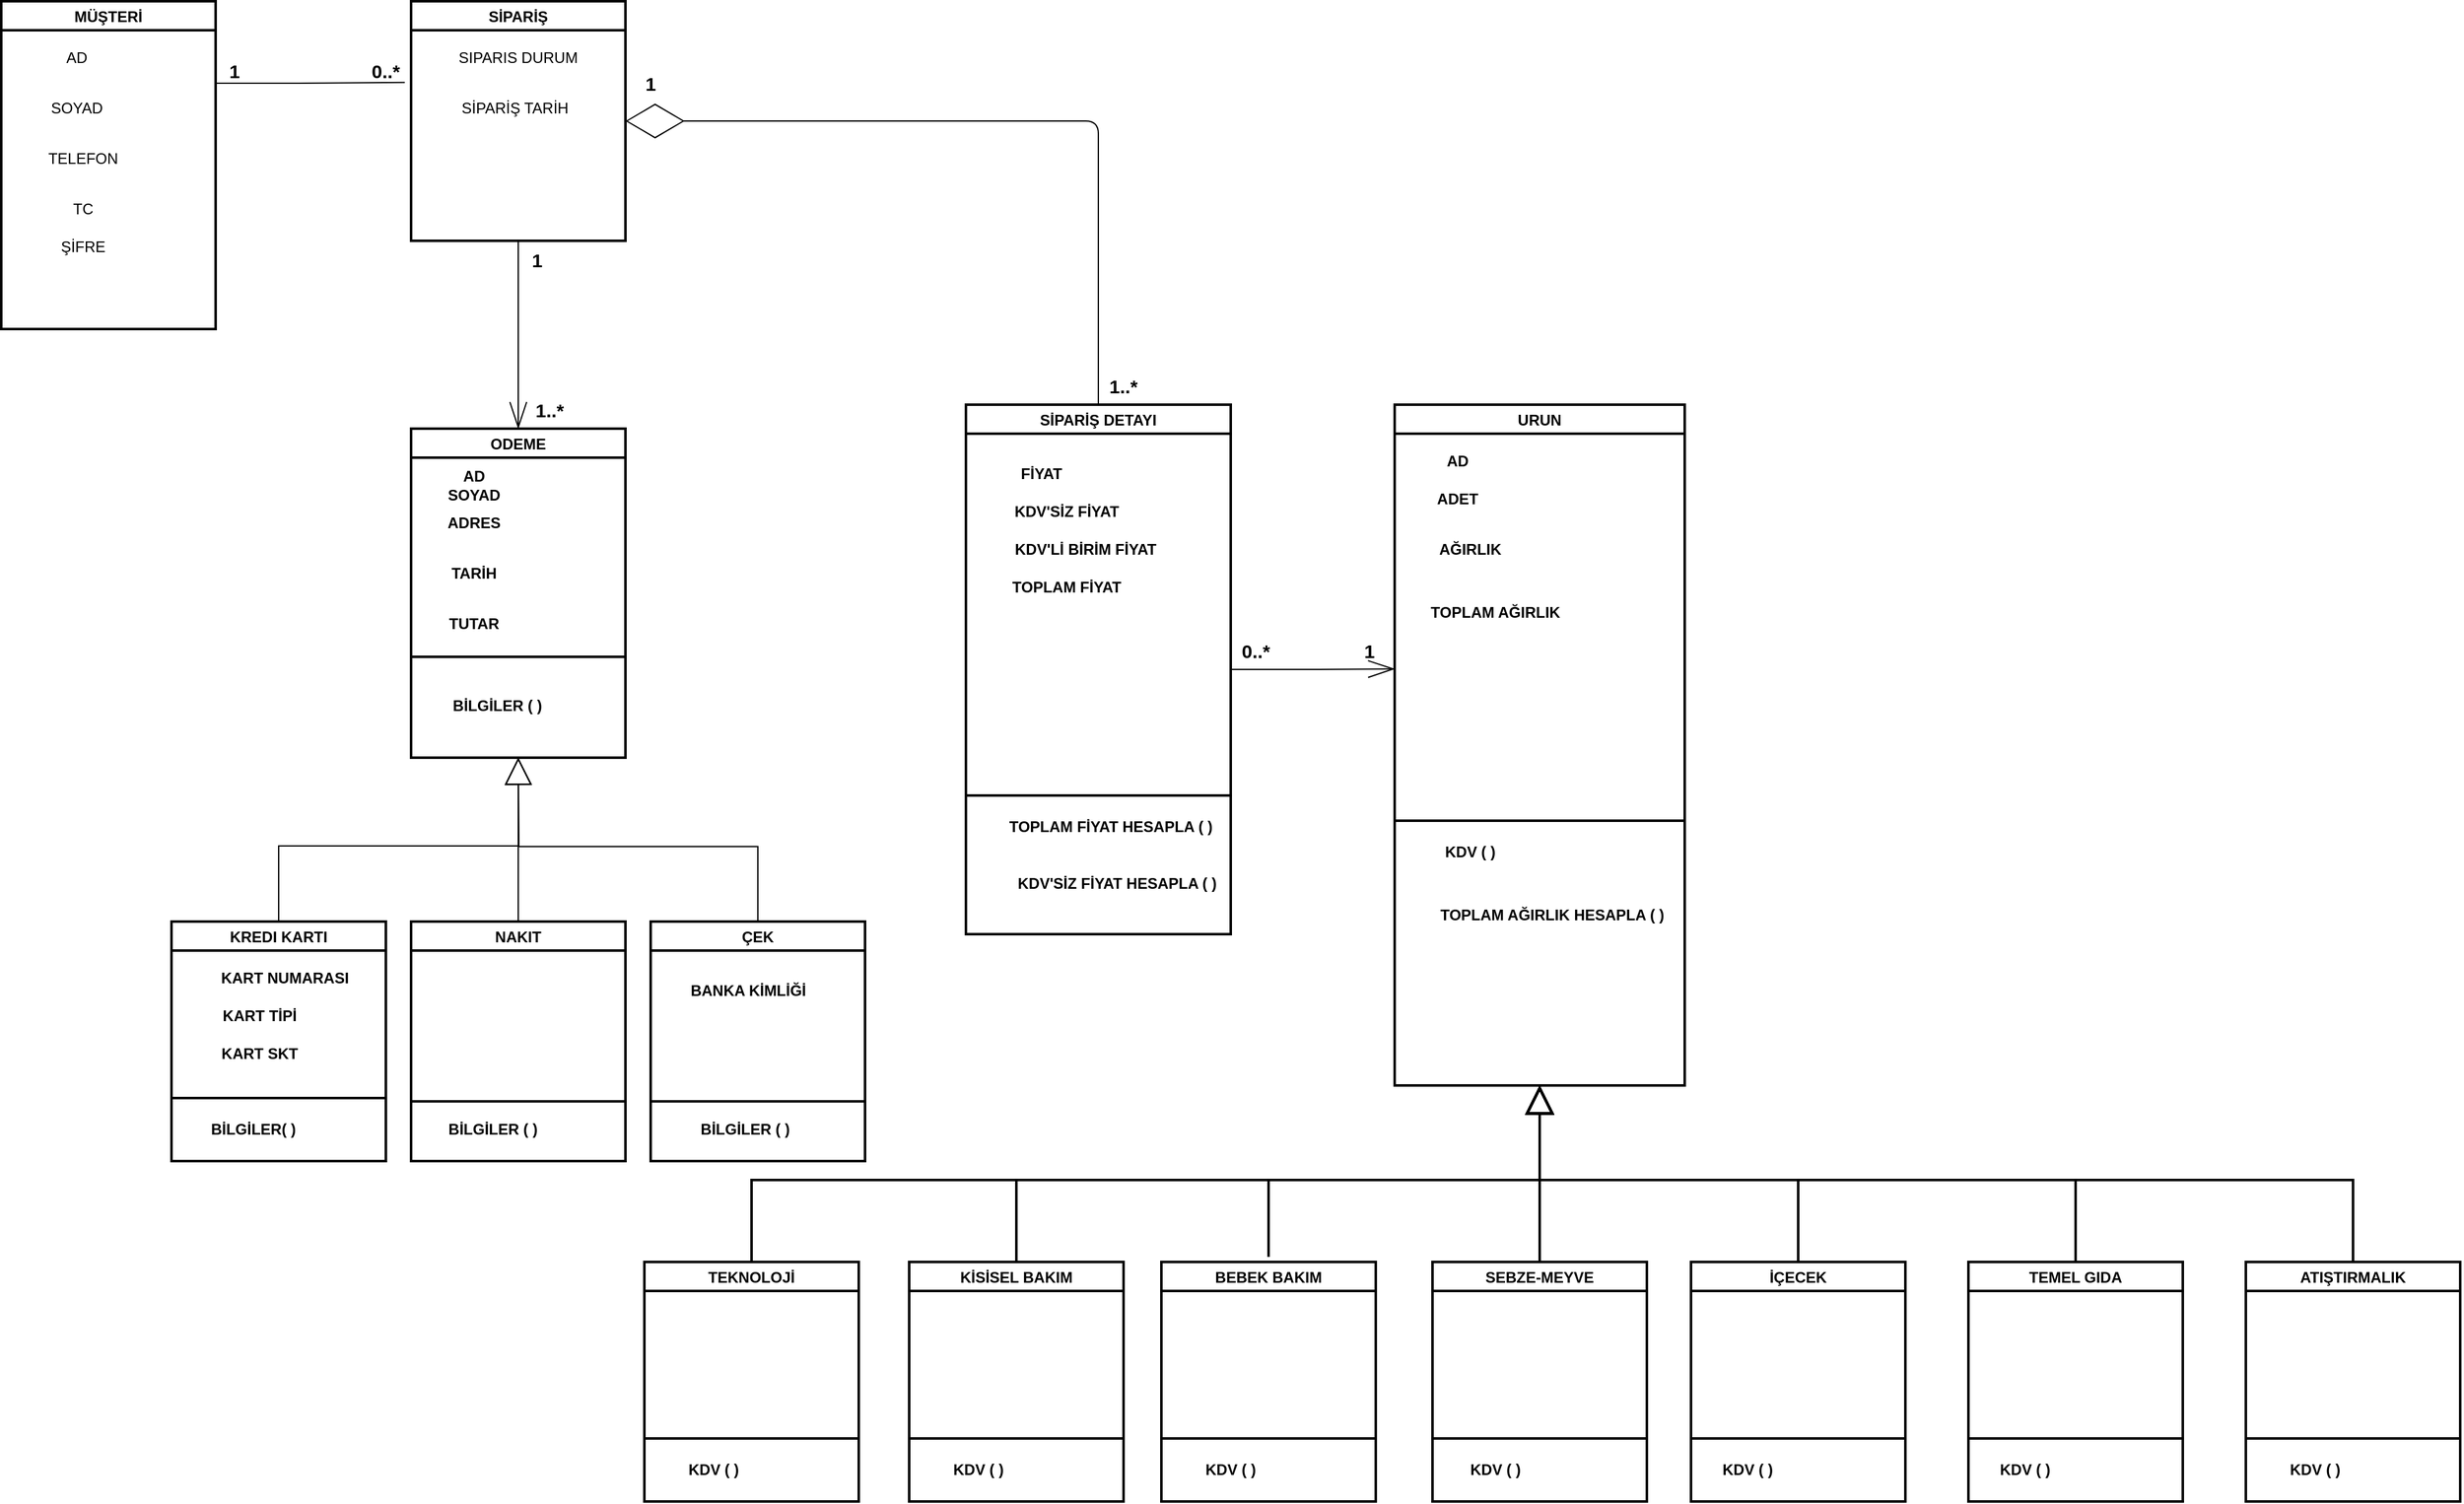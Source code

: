 <mxfile version="16.1.0" type="device"><diagram id="CciqXkoitcY3mtlKRLKT" name="Page-1"><mxGraphModel dx="1153" dy="643" grid="1" gridSize="10" guides="1" tooltips="1" connect="1" arrows="1" fold="1" page="1" pageScale="1" pageWidth="2339" pageHeight="3300" math="0" shadow="0"><root><mxCell id="0"/><mxCell id="1" parent="0"/><mxCell id="yJvQioiE9qDNsAisrlJ_-3" style="edgeStyle=orthogonalEdgeStyle;rounded=0;orthogonalLoop=1;jettySize=auto;html=1;exitX=0.5;exitY=0;exitDx=0;exitDy=0;entryX=0.5;entryY=1;entryDx=0;entryDy=0;endArrow=block;endFill=0;endSize=19;" edge="1" parent="1" source="YoqPIXZa9_YquD4HSQk9-12" target="YoqPIXZa9_YquD4HSQk9-46"><mxGeometry relative="1" as="geometry"/></mxCell><mxCell id="YoqPIXZa9_YquD4HSQk9-12" value="NAKIT" style="swimlane;strokeWidth=2;" parent="1" vertex="1"><mxGeometry x="360" y="790" width="170" height="190" as="geometry"/></mxCell><mxCell id="YoqPIXZa9_YquD4HSQk9-87" value="" style="endArrow=none;html=1;rounded=0;strokeWidth=2;fontStyle=1" parent="YoqPIXZa9_YquD4HSQk9-12" edge="1"><mxGeometry width="50" height="50" relative="1" as="geometry"><mxPoint y="142.62" as="sourcePoint"/><mxPoint x="170" y="142.62" as="targetPoint"/></mxGeometry></mxCell><mxCell id="YoqPIXZa9_YquD4HSQk9-88" value="BİLGİLER ( )" style="text;html=1;strokeColor=none;fillColor=none;align=center;verticalAlign=middle;whiteSpace=wrap;rounded=0;strokeWidth=2;fontStyle=1" parent="YoqPIXZa9_YquD4HSQk9-12" vertex="1"><mxGeometry x="25" y="150" width="80" height="30" as="geometry"/></mxCell><mxCell id="yJvQioiE9qDNsAisrlJ_-6" value="" style="shape=image;html=1;verticalAlign=top;verticalLabelPosition=bottom;labelBackgroundColor=#ffffff;imageAspect=0;aspect=fixed;image=https://cdn0.iconfinder.com/data/icons/font-awesome-solid-vol-2/512/hashtag-128.png;fontStyle=1" vertex="1" parent="YoqPIXZa9_YquD4HSQk9-12"><mxGeometry x="10.5" y="157.75" width="14.5" height="14.5" as="geometry"/></mxCell><mxCell id="YoqPIXZa9_YquD4HSQk9-216" style="edgeStyle=orthogonalEdgeStyle;rounded=0;jumpStyle=none;orthogonalLoop=1;jettySize=auto;html=1;exitX=0.5;exitY=1;exitDx=0;exitDy=0;entryX=0.5;entryY=0;entryDx=0;entryDy=0;labelBorderColor=default;fontSize=12;startArrow=block;startFill=0;endArrow=none;endFill=0;startSize=18;endSize=24;sourcePerimeterSpacing=2;targetPerimeterSpacing=4;strokeWidth=2;" parent="1" source="YoqPIXZa9_YquD4HSQk9-35" target="YoqPIXZa9_YquD4HSQk9-137" edge="1"><mxGeometry relative="1" as="geometry"/></mxCell><mxCell id="YoqPIXZa9_YquD4HSQk9-217" style="edgeStyle=orthogonalEdgeStyle;rounded=0;jumpStyle=none;orthogonalLoop=1;jettySize=auto;html=1;exitX=0.5;exitY=1;exitDx=0;exitDy=0;entryX=0.5;entryY=0;entryDx=0;entryDy=0;labelBorderColor=default;fontSize=12;startArrow=block;startFill=0;endArrow=none;endFill=0;startSize=18;endSize=24;sourcePerimeterSpacing=2;targetPerimeterSpacing=4;strokeWidth=2;" parent="1" source="YoqPIXZa9_YquD4HSQk9-35" target="YoqPIXZa9_YquD4HSQk9-127" edge="1"><mxGeometry relative="1" as="geometry"/></mxCell><mxCell id="YoqPIXZa9_YquD4HSQk9-218" style="edgeStyle=orthogonalEdgeStyle;rounded=0;jumpStyle=none;orthogonalLoop=1;jettySize=auto;html=1;exitX=0.5;exitY=1;exitDx=0;exitDy=0;labelBorderColor=default;fontSize=12;startArrow=block;startFill=0;endArrow=none;endFill=0;startSize=18;endSize=24;sourcePerimeterSpacing=2;targetPerimeterSpacing=4;strokeWidth=2;" parent="1" source="YoqPIXZa9_YquD4HSQk9-35" target="YoqPIXZa9_YquD4HSQk9-134" edge="1"><mxGeometry relative="1" as="geometry"/></mxCell><mxCell id="YoqPIXZa9_YquD4HSQk9-219" style="edgeStyle=orthogonalEdgeStyle;rounded=0;jumpStyle=none;orthogonalLoop=1;jettySize=auto;html=1;exitX=0.5;exitY=1;exitDx=0;exitDy=0;entryX=0.5;entryY=0;entryDx=0;entryDy=0;labelBorderColor=default;fontSize=12;startArrow=block;startFill=0;endArrow=none;endFill=0;startSize=18;endSize=24;sourcePerimeterSpacing=2;targetPerimeterSpacing=4;strokeWidth=2;" parent="1" source="YoqPIXZa9_YquD4HSQk9-35" target="YoqPIXZa9_YquD4HSQk9-143" edge="1"><mxGeometry relative="1" as="geometry"/></mxCell><mxCell id="YoqPIXZa9_YquD4HSQk9-220" style="edgeStyle=orthogonalEdgeStyle;rounded=0;jumpStyle=none;orthogonalLoop=1;jettySize=auto;html=1;exitX=0.5;exitY=1;exitDx=0;exitDy=0;entryX=0.5;entryY=0;entryDx=0;entryDy=0;labelBorderColor=default;fontSize=12;startArrow=block;startFill=0;endArrow=none;endFill=0;startSize=18;endSize=24;sourcePerimeterSpacing=2;targetPerimeterSpacing=4;strokeWidth=2;" parent="1" source="YoqPIXZa9_YquD4HSQk9-35" target="YoqPIXZa9_YquD4HSQk9-123" edge="1"><mxGeometry relative="1" as="geometry"/></mxCell><mxCell id="YoqPIXZa9_YquD4HSQk9-221" style="edgeStyle=orthogonalEdgeStyle;rounded=0;jumpStyle=none;orthogonalLoop=1;jettySize=auto;html=1;exitX=0.5;exitY=1;exitDx=0;exitDy=0;entryX=0.5;entryY=0;entryDx=0;entryDy=0;labelBorderColor=default;fontSize=12;startArrow=block;startFill=0;endArrow=none;endFill=0;startSize=18;endSize=24;sourcePerimeterSpacing=2;targetPerimeterSpacing=4;strokeWidth=2;" parent="1" source="YoqPIXZa9_YquD4HSQk9-35" target="YoqPIXZa9_YquD4HSQk9-146" edge="1"><mxGeometry relative="1" as="geometry"/></mxCell><mxCell id="YoqPIXZa9_YquD4HSQk9-222" style="edgeStyle=orthogonalEdgeStyle;rounded=0;jumpStyle=none;orthogonalLoop=1;jettySize=auto;html=1;exitX=0.5;exitY=1;exitDx=0;exitDy=0;entryX=0.5;entryY=0;entryDx=0;entryDy=0;labelBorderColor=default;fontSize=12;startArrow=block;startFill=0;endArrow=none;endFill=0;startSize=18;endSize=24;sourcePerimeterSpacing=2;targetPerimeterSpacing=4;strokeWidth=2;" parent="1" source="YoqPIXZa9_YquD4HSQk9-35" target="YoqPIXZa9_YquD4HSQk9-140" edge="1"><mxGeometry relative="1" as="geometry"/></mxCell><mxCell id="YoqPIXZa9_YquD4HSQk9-35" value="URUN" style="swimlane;fontStyle=1;strokeWidth=2;" parent="1" vertex="1"><mxGeometry x="1140" y="380" width="230" height="540" as="geometry"/></mxCell><mxCell id="YoqPIXZa9_YquD4HSQk9-36" value="AD" style="text;html=1;strokeColor=none;fillColor=none;align=center;verticalAlign=middle;whiteSpace=wrap;rounded=0;fontStyle=1;strokeWidth=2;" parent="YoqPIXZa9_YquD4HSQk9-35" vertex="1"><mxGeometry x="20" y="30.0" width="60" height="30" as="geometry"/></mxCell><mxCell id="YoqPIXZa9_YquD4HSQk9-39" value="ADET" style="text;html=1;strokeColor=none;fillColor=none;align=center;verticalAlign=middle;whiteSpace=wrap;rounded=0;fontStyle=1;strokeWidth=2;" parent="YoqPIXZa9_YquD4HSQk9-35" vertex="1"><mxGeometry x="20" y="60.0" width="60" height="30" as="geometry"/></mxCell><mxCell id="YoqPIXZa9_YquD4HSQk9-40" value="TOPLAM AĞIRLIK" style="text;html=1;strokeColor=none;fillColor=none;align=center;verticalAlign=middle;whiteSpace=wrap;rounded=0;fontStyle=1;strokeWidth=2;" parent="YoqPIXZa9_YquD4HSQk9-35" vertex="1"><mxGeometry x="20" y="150" width="120" height="30" as="geometry"/></mxCell><mxCell id="YoqPIXZa9_YquD4HSQk9-111" value="AĞIRLIK" style="text;html=1;strokeColor=none;fillColor=none;align=center;verticalAlign=middle;whiteSpace=wrap;rounded=0;fontStyle=1;strokeWidth=2;" parent="YoqPIXZa9_YquD4HSQk9-35" vertex="1"><mxGeometry x="30" y="100" width="60" height="30" as="geometry"/></mxCell><mxCell id="YoqPIXZa9_YquD4HSQk9-115" value="" style="endArrow=none;html=1;rounded=0;fontStyle=1;strokeWidth=2;" parent="YoqPIXZa9_YquD4HSQk9-35" edge="1"><mxGeometry width="50" height="50" relative="1" as="geometry"><mxPoint y="330" as="sourcePoint"/><mxPoint x="230" y="330" as="targetPoint"/></mxGeometry></mxCell><mxCell id="YoqPIXZa9_YquD4HSQk9-116" value="KDV ( )" style="text;html=1;strokeColor=none;fillColor=none;align=center;verticalAlign=middle;whiteSpace=wrap;rounded=0;fontStyle=1;strokeWidth=2;" parent="YoqPIXZa9_YquD4HSQk9-35" vertex="1"><mxGeometry x="30" y="340" width="60" height="30" as="geometry"/></mxCell><mxCell id="YoqPIXZa9_YquD4HSQk9-117" value="TOPLAM AĞIRLIK HESAPLA ( )" style="text;html=1;strokeColor=none;fillColor=none;align=center;verticalAlign=middle;whiteSpace=wrap;rounded=0;fontSize=12;fontStyle=1;strokeWidth=2;" parent="YoqPIXZa9_YquD4HSQk9-35" vertex="1"><mxGeometry x="30" y="370" width="190" height="70" as="geometry"/></mxCell><mxCell id="yJvQioiE9qDNsAisrlJ_-9" value="" style="shape=image;html=1;verticalAlign=top;verticalLabelPosition=bottom;labelBackgroundColor=#ffffff;imageAspect=0;aspect=fixed;image=https://cdn4.iconfinder.com/data/icons/ionicons/512/icon-plus-128.png" vertex="1" parent="YoqPIXZa9_YquD4HSQk9-35"><mxGeometry x="12" y="36" width="18" height="18" as="geometry"/></mxCell><mxCell id="yJvQioiE9qDNsAisrlJ_-12" value="" style="shape=image;html=1;verticalAlign=top;verticalLabelPosition=bottom;labelBackgroundColor=#ffffff;imageAspect=0;aspect=fixed;image=https://cdn4.iconfinder.com/data/icons/ionicons/512/icon-plus-128.png" vertex="1" parent="YoqPIXZa9_YquD4HSQk9-35"><mxGeometry x="12" y="66" width="18" height="18" as="geometry"/></mxCell><mxCell id="yJvQioiE9qDNsAisrlJ_-11" value="" style="shape=image;html=1;verticalAlign=top;verticalLabelPosition=bottom;labelBackgroundColor=#ffffff;imageAspect=0;aspect=fixed;image=https://cdn4.iconfinder.com/data/icons/ionicons/512/icon-plus-128.png" vertex="1" parent="YoqPIXZa9_YquD4HSQk9-35"><mxGeometry x="12" y="106" width="18" height="18" as="geometry"/></mxCell><mxCell id="yJvQioiE9qDNsAisrlJ_-10" value="" style="shape=image;html=1;verticalAlign=top;verticalLabelPosition=bottom;labelBackgroundColor=#ffffff;imageAspect=0;aspect=fixed;image=https://cdn4.iconfinder.com/data/icons/ionicons/512/icon-plus-128.png" vertex="1" parent="YoqPIXZa9_YquD4HSQk9-35"><mxGeometry x="12" y="156" width="18" height="18" as="geometry"/></mxCell><mxCell id="yJvQioiE9qDNsAisrlJ_-14" value="" style="shape=image;html=1;verticalAlign=top;verticalLabelPosition=bottom;labelBackgroundColor=#ffffff;imageAspect=0;aspect=fixed;image=https://cdn4.iconfinder.com/data/icons/ionicons/512/icon-plus-128.png" vertex="1" parent="YoqPIXZa9_YquD4HSQk9-35"><mxGeometry x="12" y="346" width="18" height="18" as="geometry"/></mxCell><mxCell id="yJvQioiE9qDNsAisrlJ_-13" value="" style="shape=image;html=1;verticalAlign=top;verticalLabelPosition=bottom;labelBackgroundColor=#ffffff;imageAspect=0;aspect=fixed;image=https://cdn4.iconfinder.com/data/icons/ionicons/512/icon-plus-128.png" vertex="1" parent="YoqPIXZa9_YquD4HSQk9-35"><mxGeometry x="12" y="396" width="18" height="18" as="geometry"/></mxCell><mxCell id="YoqPIXZa9_YquD4HSQk9-46" value="ODEME" style="swimlane;strokeWidth=2;" parent="1" vertex="1"><mxGeometry x="360" y="399" width="170" height="261" as="geometry"/></mxCell><mxCell id="YoqPIXZa9_YquD4HSQk9-50" value="AD SOYAD" style="text;html=1;strokeColor=none;fillColor=none;align=center;verticalAlign=middle;whiteSpace=wrap;rounded=0;strokeWidth=2;fontStyle=1" parent="YoqPIXZa9_YquD4HSQk9-46" vertex="1"><mxGeometry x="20" y="30" width="60" height="30" as="geometry"/></mxCell><mxCell id="YoqPIXZa9_YquD4HSQk9-53" value="" style="shape=image;html=1;verticalAlign=top;verticalLabelPosition=bottom;imageAspect=0;aspect=fixed;image=https://cdn4.iconfinder.com/data/icons/ionicons/512/icon-minus-128.png;strokeWidth=2;fontStyle=1" parent="YoqPIXZa9_YquD4HSQk9-46" vertex="1"><mxGeometry x="4.75" y="37.37" width="15.25" height="15.25" as="geometry"/></mxCell><mxCell id="YoqPIXZa9_YquD4HSQk9-81" value="ADRES" style="text;html=1;strokeColor=none;fillColor=none;align=center;verticalAlign=middle;whiteSpace=wrap;rounded=0;strokeWidth=2;fontStyle=1" parent="YoqPIXZa9_YquD4HSQk9-46" vertex="1"><mxGeometry x="20" y="60" width="60" height="30" as="geometry"/></mxCell><mxCell id="YoqPIXZa9_YquD4HSQk9-82" value="TARİH" style="text;html=1;strokeColor=none;fillColor=none;align=center;verticalAlign=middle;whiteSpace=wrap;rounded=0;strokeWidth=2;fontStyle=1" parent="YoqPIXZa9_YquD4HSQk9-46" vertex="1"><mxGeometry x="20" y="100" width="60" height="30" as="geometry"/></mxCell><mxCell id="YoqPIXZa9_YquD4HSQk9-83" value="TUTAR" style="text;html=1;strokeColor=none;fillColor=none;align=center;verticalAlign=middle;whiteSpace=wrap;rounded=0;strokeWidth=2;fontStyle=1" parent="YoqPIXZa9_YquD4HSQk9-46" vertex="1"><mxGeometry x="20" y="140" width="60" height="30" as="geometry"/></mxCell><mxCell id="1B6eVxmspGyZ_tT0pEw3-31" value="" style="endArrow=none;html=1;rounded=0;fontStyle=1;verticalAlign=middle;strokeWidth=2;" parent="YoqPIXZa9_YquD4HSQk9-46" edge="1"><mxGeometry width="50" height="50" relative="1" as="geometry"><mxPoint y="181" as="sourcePoint"/><mxPoint x="170" y="181" as="targetPoint"/></mxGeometry></mxCell><mxCell id="1B6eVxmspGyZ_tT0pEw3-26" value="" style="shape=image;html=1;verticalAlign=top;verticalLabelPosition=bottom;labelBackgroundColor=#ffffff;imageAspect=0;aspect=fixed;image=https://cdn0.iconfinder.com/data/icons/font-awesome-solid-vol-2/512/hashtag-128.png;fontStyle=1" parent="YoqPIXZa9_YquD4HSQk9-46" vertex="1"><mxGeometry x="6.76" y="212.75" width="14.5" height="14.5" as="geometry"/></mxCell><mxCell id="1B6eVxmspGyZ_tT0pEw3-32" value="BİLGİLER ( )" style="text;html=1;strokeColor=none;fillColor=none;align=center;verticalAlign=middle;whiteSpace=wrap;rounded=0;strokeWidth=2;fontStyle=1" parent="YoqPIXZa9_YquD4HSQk9-46" vertex="1"><mxGeometry x="20" y="205" width="97" height="30" as="geometry"/></mxCell><mxCell id="1B6eVxmspGyZ_tT0pEw3-33" value="" style="shape=image;html=1;verticalAlign=top;verticalLabelPosition=bottom;imageAspect=0;aspect=fixed;image=https://cdn4.iconfinder.com/data/icons/ionicons/512/icon-minus-128.png;strokeWidth=2;fontStyle=1" parent="YoqPIXZa9_YquD4HSQk9-46" vertex="1"><mxGeometry x="4.75" y="67.38" width="15.25" height="15.25" as="geometry"/></mxCell><mxCell id="1B6eVxmspGyZ_tT0pEw3-34" value="" style="shape=image;html=1;verticalAlign=top;verticalLabelPosition=bottom;imageAspect=0;aspect=fixed;image=https://cdn4.iconfinder.com/data/icons/ionicons/512/icon-minus-128.png;strokeWidth=2;fontStyle=1" parent="YoqPIXZa9_YquD4HSQk9-46" vertex="1"><mxGeometry x="6.38" y="107.38" width="15.25" height="15.25" as="geometry"/></mxCell><mxCell id="1B6eVxmspGyZ_tT0pEw3-35" value="" style="shape=image;html=1;verticalAlign=top;verticalLabelPosition=bottom;imageAspect=0;aspect=fixed;image=https://cdn4.iconfinder.com/data/icons/ionicons/512/icon-minus-128.png;strokeWidth=2;fontStyle=1" parent="YoqPIXZa9_YquD4HSQk9-46" vertex="1"><mxGeometry x="7.75" y="147.38" width="15.25" height="15.25" as="geometry"/></mxCell><mxCell id="yJvQioiE9qDNsAisrlJ_-1" style="edgeStyle=orthogonalEdgeStyle;rounded=0;orthogonalLoop=1;jettySize=auto;html=1;exitX=0.5;exitY=0;exitDx=0;exitDy=0;entryX=0.5;entryY=1;entryDx=0;entryDy=0;endArrow=block;endFill=0;endSize=19;" edge="1" parent="1" source="YoqPIXZa9_YquD4HSQk9-69" target="YoqPIXZa9_YquD4HSQk9-46"><mxGeometry relative="1" as="geometry"/></mxCell><mxCell id="YoqPIXZa9_YquD4HSQk9-69" value="KREDI KARTI" style="swimlane;strokeWidth=2;" parent="1" vertex="1"><mxGeometry x="170" y="790" width="170" height="190" as="geometry"/></mxCell><mxCell id="YoqPIXZa9_YquD4HSQk9-70" value="KART NUMARASI" style="text;html=1;strokeColor=none;fillColor=none;align=center;verticalAlign=middle;whiteSpace=wrap;rounded=0;strokeWidth=2;fontStyle=1" parent="YoqPIXZa9_YquD4HSQk9-69" vertex="1"><mxGeometry x="30" y="29.99" width="120" height="30" as="geometry"/></mxCell><mxCell id="YoqPIXZa9_YquD4HSQk9-71" value="" style="shape=image;html=1;verticalAlign=top;verticalLabelPosition=bottom;imageAspect=0;aspect=fixed;image=https://cdn4.iconfinder.com/data/icons/ionicons/512/icon-minus-128.png;strokeWidth=2;fontStyle=1" parent="YoqPIXZa9_YquD4HSQk9-69" vertex="1"><mxGeometry x="4.75" y="67.38" width="15.25" height="15.25" as="geometry"/></mxCell><mxCell id="YoqPIXZa9_YquD4HSQk9-72" value="" style="shape=image;html=1;verticalAlign=top;verticalLabelPosition=bottom;imageAspect=0;aspect=fixed;image=https://cdn4.iconfinder.com/data/icons/ionicons/512/icon-minus-128.png;strokeWidth=2;fontStyle=1" parent="YoqPIXZa9_YquD4HSQk9-69" vertex="1"><mxGeometry x="4.75" y="37.37" width="15.25" height="15.25" as="geometry"/></mxCell><mxCell id="YoqPIXZa9_YquD4HSQk9-73" value="" style="shape=image;html=1;verticalAlign=top;verticalLabelPosition=bottom;imageAspect=0;aspect=fixed;image=https://cdn4.iconfinder.com/data/icons/ionicons/512/icon-minus-128.png;strokeWidth=2;fontStyle=1" parent="YoqPIXZa9_YquD4HSQk9-69" vertex="1"><mxGeometry x="4.75" y="97.37" width="15.25" height="15.25" as="geometry"/></mxCell><mxCell id="YoqPIXZa9_YquD4HSQk9-77" value="KART TİPİ" style="text;html=1;strokeColor=none;fillColor=none;align=center;verticalAlign=middle;whiteSpace=wrap;rounded=0;strokeWidth=2;fontStyle=1" parent="YoqPIXZa9_YquD4HSQk9-69" vertex="1"><mxGeometry x="25" y="60.01" width="90" height="30" as="geometry"/></mxCell><mxCell id="YoqPIXZa9_YquD4HSQk9-78" value="KART SKT" style="text;html=1;strokeColor=none;fillColor=none;align=center;verticalAlign=middle;whiteSpace=wrap;rounded=0;strokeWidth=2;fontStyle=1" parent="YoqPIXZa9_YquD4HSQk9-69" vertex="1"><mxGeometry x="20" y="90.01" width="100" height="30" as="geometry"/></mxCell><mxCell id="YoqPIXZa9_YquD4HSQk9-84" value="" style="endArrow=none;html=1;rounded=0;strokeWidth=2;fontStyle=1" parent="YoqPIXZa9_YquD4HSQk9-69" edge="1"><mxGeometry width="50" height="50" relative="1" as="geometry"><mxPoint y="140" as="sourcePoint"/><mxPoint x="170" y="140" as="targetPoint"/></mxGeometry></mxCell><mxCell id="YoqPIXZa9_YquD4HSQk9-85" value="BİLGİLER( )" style="text;html=1;strokeColor=none;fillColor=none;align=center;verticalAlign=middle;whiteSpace=wrap;rounded=0;strokeWidth=2;fontStyle=1" parent="YoqPIXZa9_YquD4HSQk9-69" vertex="1"><mxGeometry x="30" y="150" width="70" height="30" as="geometry"/></mxCell><mxCell id="yJvQioiE9qDNsAisrlJ_-5" value="" style="shape=image;html=1;verticalAlign=top;verticalLabelPosition=bottom;labelBackgroundColor=#ffffff;imageAspect=0;aspect=fixed;image=https://cdn0.iconfinder.com/data/icons/font-awesome-solid-vol-2/512/hashtag-128.png;fontStyle=1" vertex="1" parent="YoqPIXZa9_YquD4HSQk9-69"><mxGeometry x="5.5" y="157.75" width="14.5" height="14.5" as="geometry"/></mxCell><mxCell id="yJvQioiE9qDNsAisrlJ_-4" style="edgeStyle=orthogonalEdgeStyle;rounded=0;orthogonalLoop=1;jettySize=auto;html=1;exitX=0.5;exitY=0;exitDx=0;exitDy=0;endArrow=block;endFill=0;endSize=19;" edge="1" parent="1" source="YoqPIXZa9_YquD4HSQk9-89"><mxGeometry relative="1" as="geometry"><mxPoint x="445" y="660" as="targetPoint"/></mxGeometry></mxCell><mxCell id="YoqPIXZa9_YquD4HSQk9-89" value="ÇEK" style="swimlane;strokeWidth=2;" parent="1" vertex="1"><mxGeometry x="550" y="790" width="170" height="190" as="geometry"/></mxCell><mxCell id="YoqPIXZa9_YquD4HSQk9-90" value="" style="endArrow=none;html=1;rounded=0;strokeWidth=2;fontStyle=1" parent="YoqPIXZa9_YquD4HSQk9-89" edge="1"><mxGeometry width="50" height="50" relative="1" as="geometry"><mxPoint y="142.62" as="sourcePoint"/><mxPoint x="170" y="142.62" as="targetPoint"/></mxGeometry></mxCell><mxCell id="YoqPIXZa9_YquD4HSQk9-91" value="BİLGİLER ( )" style="text;html=1;strokeColor=none;fillColor=none;align=center;verticalAlign=middle;whiteSpace=wrap;rounded=0;strokeWidth=2;fontStyle=1" parent="YoqPIXZa9_YquD4HSQk9-89" vertex="1"><mxGeometry x="35" y="150" width="80" height="30" as="geometry"/></mxCell><mxCell id="YoqPIXZa9_YquD4HSQk9-92" value="BANKA KİMLİĞİ" style="text;html=1;strokeColor=none;fillColor=none;align=center;verticalAlign=middle;whiteSpace=wrap;rounded=0;strokeWidth=2;fontStyle=1" parent="YoqPIXZa9_YquD4HSQk9-89" vertex="1"><mxGeometry x="25" y="39.99" width="105" height="30" as="geometry"/></mxCell><mxCell id="yJvQioiE9qDNsAisrlJ_-7" value="" style="shape=image;html=1;verticalAlign=top;verticalLabelPosition=bottom;labelBackgroundColor=#ffffff;imageAspect=0;aspect=fixed;image=https://cdn0.iconfinder.com/data/icons/font-awesome-solid-vol-2/512/hashtag-128.png;fontStyle=1" vertex="1" parent="YoqPIXZa9_YquD4HSQk9-89"><mxGeometry x="15" y="157.75" width="14.5" height="14.5" as="geometry"/></mxCell><mxCell id="yJvQioiE9qDNsAisrlJ_-8" value="" style="shape=image;html=1;verticalAlign=top;verticalLabelPosition=bottom;imageAspect=0;aspect=fixed;image=https://cdn4.iconfinder.com/data/icons/ionicons/512/icon-minus-128.png;strokeWidth=2;fontStyle=1" vertex="1" parent="YoqPIXZa9_YquD4HSQk9-89"><mxGeometry x="9.75" y="47.37" width="15.25" height="15.25" as="geometry"/></mxCell><mxCell id="B-4KxnuZOmHd7zHm_tK2-35" style="edgeStyle=orthogonalEdgeStyle;curved=0;rounded=1;sketch=0;orthogonalLoop=1;jettySize=auto;html=1;exitX=1;exitY=0.5;exitDx=0;exitDy=0;entryX=0.5;entryY=0;entryDx=0;entryDy=0;endArrow=none;endFill=0;startSize=44;endSize=25;sourcePerimeterSpacing=14;targetPerimeterSpacing=4;startArrow=diamondThin;startFill=0;" parent="1" source="YoqPIXZa9_YquD4HSQk9-93" target="B-4KxnuZOmHd7zHm_tK2-25" edge="1"><mxGeometry relative="1" as="geometry"/></mxCell><mxCell id="yJvQioiE9qDNsAisrlJ_-32" style="edgeStyle=orthogonalEdgeStyle;rounded=0;orthogonalLoop=1;jettySize=auto;html=1;exitX=0.5;exitY=1;exitDx=0;exitDy=0;entryX=0.5;entryY=0;entryDx=0;entryDy=0;endArrow=openThin;endFill=0;startSize=32;endSize=19;" edge="1" parent="1" source="YoqPIXZa9_YquD4HSQk9-93" target="YoqPIXZa9_YquD4HSQk9-46"><mxGeometry relative="1" as="geometry"/></mxCell><mxCell id="YoqPIXZa9_YquD4HSQk9-93" value="SİPARİŞ" style="swimlane;fontStyle=1;strokeWidth=2;" parent="1" vertex="1"><mxGeometry x="360" y="60" width="170" height="190" as="geometry"/></mxCell><mxCell id="YoqPIXZa9_YquD4HSQk9-94" value="SIPARIS DURUM" style="text;html=1;strokeColor=none;fillColor=none;align=center;verticalAlign=middle;whiteSpace=wrap;rounded=0;fontStyle=0;strokeWidth=2;" parent="YoqPIXZa9_YquD4HSQk9-93" vertex="1"><mxGeometry x="30" y="30" width="110" height="30" as="geometry"/></mxCell><mxCell id="YoqPIXZa9_YquD4HSQk9-96" value="SİPARİŞ TARİH" style="text;html=1;strokeColor=none;fillColor=none;align=center;verticalAlign=middle;whiteSpace=wrap;rounded=0;fontStyle=0;strokeWidth=2;" parent="YoqPIXZa9_YquD4HSQk9-93" vertex="1"><mxGeometry x="25" y="70" width="115" height="30" as="geometry"/></mxCell><mxCell id="1B6eVxmspGyZ_tT0pEw3-23" value="" style="shape=image;html=1;verticalAlign=top;verticalLabelPosition=bottom;labelBackgroundColor=#ffffff;imageAspect=0;aspect=fixed;image=https://cdn4.iconfinder.com/data/icons/ionicons/512/icon-plus-128.png" parent="YoqPIXZa9_YquD4HSQk9-93" vertex="1"><mxGeometry x="7" y="36" width="18" height="18" as="geometry"/></mxCell><mxCell id="1B6eVxmspGyZ_tT0pEw3-24" value="" style="shape=image;html=1;verticalAlign=top;verticalLabelPosition=bottom;labelBackgroundColor=#ffffff;imageAspect=0;aspect=fixed;image=https://cdn4.iconfinder.com/data/icons/ionicons/512/icon-plus-128.png" parent="YoqPIXZa9_YquD4HSQk9-93" vertex="1"><mxGeometry x="7" y="76" width="18" height="18" as="geometry"/></mxCell><mxCell id="YoqPIXZa9_YquD4HSQk9-123" value="İÇECEK" style="swimlane;fontStyle=1;verticalAlign=middle;strokeWidth=2;" parent="1" vertex="1"><mxGeometry x="1375" y="1060" width="170" height="190" as="geometry"/></mxCell><mxCell id="YoqPIXZa9_YquD4HSQk9-124" value="" style="endArrow=none;html=1;rounded=0;fontStyle=1;verticalAlign=middle;strokeWidth=2;" parent="YoqPIXZa9_YquD4HSQk9-123" edge="1"><mxGeometry width="50" height="50" relative="1" as="geometry"><mxPoint y="140" as="sourcePoint"/><mxPoint x="170" y="140" as="targetPoint"/></mxGeometry></mxCell><mxCell id="YoqPIXZa9_YquD4HSQk9-126" value="KDV ( )" style="text;html=1;strokeColor=none;fillColor=none;align=center;verticalAlign=middle;whiteSpace=wrap;rounded=0;fontStyle=1;strokeWidth=2;" parent="YoqPIXZa9_YquD4HSQk9-123" vertex="1"><mxGeometry x="-15" y="150" width="120" height="30" as="geometry"/></mxCell><mxCell id="yJvQioiE9qDNsAisrlJ_-27" value="" style="shape=image;html=1;verticalAlign=top;verticalLabelPosition=bottom;labelBackgroundColor=#ffffff;imageAspect=0;aspect=fixed;image=https://cdn4.iconfinder.com/data/icons/ionicons/512/icon-plus-128.png" vertex="1" parent="YoqPIXZa9_YquD4HSQk9-123"><mxGeometry y="156" width="18" height="18" as="geometry"/></mxCell><mxCell id="YoqPIXZa9_YquD4HSQk9-127" value="SEBZE-MEYVE" style="swimlane;fontStyle=1;verticalAlign=middle;strokeWidth=2;" parent="1" vertex="1"><mxGeometry x="1170" y="1060" width="170" height="190" as="geometry"/></mxCell><mxCell id="YoqPIXZa9_YquD4HSQk9-128" value="" style="endArrow=none;html=1;rounded=0;fontStyle=1;verticalAlign=middle;strokeWidth=2;" parent="YoqPIXZa9_YquD4HSQk9-127" edge="1"><mxGeometry width="50" height="50" relative="1" as="geometry"><mxPoint y="140" as="sourcePoint"/><mxPoint x="170" y="140" as="targetPoint"/></mxGeometry></mxCell><mxCell id="YoqPIXZa9_YquD4HSQk9-130" value="KDV ( )" style="text;html=1;strokeColor=none;fillColor=none;align=center;verticalAlign=middle;whiteSpace=wrap;rounded=0;fontStyle=1;strokeWidth=2;" parent="YoqPIXZa9_YquD4HSQk9-127" vertex="1"><mxGeometry x="-10" y="150" width="120" height="30" as="geometry"/></mxCell><mxCell id="yJvQioiE9qDNsAisrlJ_-25" value="" style="shape=image;html=1;verticalAlign=top;verticalLabelPosition=bottom;labelBackgroundColor=#ffffff;imageAspect=0;aspect=fixed;image=https://cdn4.iconfinder.com/data/icons/ionicons/512/icon-plus-128.png" vertex="1" parent="YoqPIXZa9_YquD4HSQk9-127"><mxGeometry y="156" width="18" height="18" as="geometry"/></mxCell><mxCell id="YoqPIXZa9_YquD4HSQk9-134" value="BEBEK BAKIM" style="swimlane;fontStyle=1;verticalAlign=middle;strokeWidth=2;" parent="1" vertex="1"><mxGeometry x="955" y="1060" width="170" height="190" as="geometry"/></mxCell><mxCell id="YoqPIXZa9_YquD4HSQk9-135" value="" style="endArrow=none;html=1;rounded=0;fontStyle=1;verticalAlign=middle;strokeWidth=2;" parent="YoqPIXZa9_YquD4HSQk9-134" edge="1"><mxGeometry width="50" height="50" relative="1" as="geometry"><mxPoint y="140" as="sourcePoint"/><mxPoint x="170" y="140" as="targetPoint"/></mxGeometry></mxCell><mxCell id="YoqPIXZa9_YquD4HSQk9-136" value="KDV ( )" style="text;html=1;strokeColor=none;fillColor=none;align=center;verticalAlign=middle;whiteSpace=wrap;rounded=0;fontStyle=1;strokeWidth=2;" parent="YoqPIXZa9_YquD4HSQk9-134" vertex="1"><mxGeometry x="-5" y="150" width="120" height="30" as="geometry"/></mxCell><mxCell id="yJvQioiE9qDNsAisrlJ_-19" value="" style="shape=image;html=1;verticalAlign=top;verticalLabelPosition=bottom;labelBackgroundColor=#ffffff;imageAspect=0;aspect=fixed;image=https://cdn4.iconfinder.com/data/icons/ionicons/512/icon-plus-128.png" vertex="1" parent="YoqPIXZa9_YquD4HSQk9-134"><mxGeometry y="156" width="18" height="18" as="geometry"/></mxCell><mxCell id="YoqPIXZa9_YquD4HSQk9-137" value="TEKNOLOJİ" style="swimlane;fontStyle=1;verticalAlign=middle;strokeWidth=2;" parent="1" vertex="1"><mxGeometry x="545" y="1060" width="170" height="190" as="geometry"/></mxCell><mxCell id="YoqPIXZa9_YquD4HSQk9-138" value="" style="endArrow=none;html=1;rounded=0;fontStyle=1;verticalAlign=middle;strokeWidth=2;" parent="YoqPIXZa9_YquD4HSQk9-137" edge="1"><mxGeometry width="50" height="50" relative="1" as="geometry"><mxPoint y="140" as="sourcePoint"/><mxPoint x="170" y="140" as="targetPoint"/></mxGeometry></mxCell><mxCell id="YoqPIXZa9_YquD4HSQk9-139" value="KDV ( )" style="text;html=1;strokeColor=none;fillColor=none;align=center;verticalAlign=middle;whiteSpace=wrap;rounded=0;fontStyle=1;strokeWidth=2;" parent="YoqPIXZa9_YquD4HSQk9-137" vertex="1"><mxGeometry x="-5" y="150" width="120" height="30" as="geometry"/></mxCell><mxCell id="yJvQioiE9qDNsAisrlJ_-21" value="" style="shape=image;html=1;verticalAlign=top;verticalLabelPosition=bottom;labelBackgroundColor=#ffffff;imageAspect=0;aspect=fixed;image=https://cdn4.iconfinder.com/data/icons/ionicons/512/icon-plus-128.png" vertex="1" parent="YoqPIXZa9_YquD4HSQk9-137"><mxGeometry y="156" width="18" height="18" as="geometry"/></mxCell><mxCell id="YoqPIXZa9_YquD4HSQk9-140" value="ATIŞTIRMALIK" style="swimlane;startSize=23;fontStyle=1;verticalAlign=middle;strokeWidth=2;" parent="1" vertex="1"><mxGeometry x="1815" y="1060" width="170" height="190" as="geometry"/></mxCell><mxCell id="YoqPIXZa9_YquD4HSQk9-141" value="" style="endArrow=none;html=1;rounded=0;fontStyle=1;verticalAlign=middle;strokeWidth=2;" parent="YoqPIXZa9_YquD4HSQk9-140" edge="1"><mxGeometry width="50" height="50" relative="1" as="geometry"><mxPoint y="140" as="sourcePoint"/><mxPoint x="170" y="140" as="targetPoint"/></mxGeometry></mxCell><mxCell id="YoqPIXZa9_YquD4HSQk9-142" value="KDV ( )" style="text;html=1;strokeColor=none;fillColor=none;align=center;verticalAlign=middle;whiteSpace=wrap;rounded=0;fontStyle=1;strokeWidth=2;" parent="YoqPIXZa9_YquD4HSQk9-140" vertex="1"><mxGeometry x="-5" y="150" width="120" height="30" as="geometry"/></mxCell><mxCell id="yJvQioiE9qDNsAisrlJ_-28" value="" style="shape=image;html=1;verticalAlign=top;verticalLabelPosition=bottom;labelBackgroundColor=#ffffff;imageAspect=0;aspect=fixed;image=https://cdn4.iconfinder.com/data/icons/ionicons/512/icon-plus-128.png" vertex="1" parent="YoqPIXZa9_YquD4HSQk9-140"><mxGeometry y="156" width="18" height="18" as="geometry"/></mxCell><mxCell id="YoqPIXZa9_YquD4HSQk9-143" value="KİSİSEL BAKIM" style="swimlane;fontStyle=1;verticalAlign=middle;strokeWidth=2;" parent="1" vertex="1"><mxGeometry x="755" y="1060" width="170" height="190" as="geometry"/></mxCell><mxCell id="YoqPIXZa9_YquD4HSQk9-144" value="" style="endArrow=none;html=1;rounded=0;fontStyle=1;verticalAlign=middle;strokeWidth=2;" parent="YoqPIXZa9_YquD4HSQk9-143" edge="1"><mxGeometry width="50" height="50" relative="1" as="geometry"><mxPoint y="140" as="sourcePoint"/><mxPoint x="170" y="140" as="targetPoint"/></mxGeometry></mxCell><mxCell id="YoqPIXZa9_YquD4HSQk9-145" value="KDV ( )" style="text;html=1;strokeColor=none;fillColor=none;align=center;verticalAlign=middle;whiteSpace=wrap;rounded=0;fontStyle=1;strokeWidth=2;" parent="YoqPIXZa9_YquD4HSQk9-143" vertex="1"><mxGeometry x="-5" y="150" width="120" height="30" as="geometry"/></mxCell><mxCell id="yJvQioiE9qDNsAisrlJ_-18" value="" style="shape=image;html=1;verticalAlign=top;verticalLabelPosition=bottom;labelBackgroundColor=#ffffff;imageAspect=0;aspect=fixed;image=https://cdn4.iconfinder.com/data/icons/ionicons/512/icon-plus-128.png" vertex="1" parent="YoqPIXZa9_YquD4HSQk9-143"><mxGeometry x="5" y="156" width="18" height="18" as="geometry"/></mxCell><mxCell id="YoqPIXZa9_YquD4HSQk9-146" value="TEMEL GIDA" style="swimlane;fontStyle=1;verticalAlign=middle;strokeWidth=2;" parent="1" vertex="1"><mxGeometry x="1595" y="1060" width="170" height="190" as="geometry"/></mxCell><mxCell id="YoqPIXZa9_YquD4HSQk9-147" value="" style="endArrow=none;html=1;rounded=0;fontStyle=1;verticalAlign=middle;strokeWidth=2;" parent="YoqPIXZa9_YquD4HSQk9-146" edge="1"><mxGeometry width="50" height="50" relative="1" as="geometry"><mxPoint y="140" as="sourcePoint"/><mxPoint x="170" y="140" as="targetPoint"/></mxGeometry></mxCell><mxCell id="YoqPIXZa9_YquD4HSQk9-148" value="KDV ( )" style="text;html=1;strokeColor=none;fillColor=none;align=center;verticalAlign=middle;whiteSpace=wrap;rounded=0;fontStyle=1;strokeWidth=2;" parent="YoqPIXZa9_YquD4HSQk9-146" vertex="1"><mxGeometry x="-15" y="150" width="120" height="30" as="geometry"/></mxCell><mxCell id="yJvQioiE9qDNsAisrlJ_-26" value="" style="shape=image;html=1;verticalAlign=top;verticalLabelPosition=bottom;labelBackgroundColor=#ffffff;imageAspect=0;aspect=fixed;image=https://cdn4.iconfinder.com/data/icons/ionicons/512/icon-plus-128.png" vertex="1" parent="YoqPIXZa9_YquD4HSQk9-146"><mxGeometry y="156" width="18" height="18" as="geometry"/></mxCell><mxCell id="B-4KxnuZOmHd7zHm_tK2-21" style="edgeStyle=orthogonalEdgeStyle;curved=0;rounded=1;sketch=0;orthogonalLoop=1;jettySize=auto;html=1;exitX=1;exitY=0.25;exitDx=0;exitDy=0;endArrow=none;endFill=0;" parent="1" source="B-4KxnuZOmHd7zHm_tK2-11" edge="1"><mxGeometry relative="1" as="geometry"><mxPoint x="355" y="124.429" as="targetPoint"/></mxGeometry></mxCell><mxCell id="B-4KxnuZOmHd7zHm_tK2-11" value="MÜŞTERİ" style="swimlane;fontStyle=1;strokeWidth=2;" parent="1" vertex="1"><mxGeometry x="35" y="60" width="170" height="260" as="geometry"/></mxCell><mxCell id="B-4KxnuZOmHd7zHm_tK2-12" value="AD" style="text;html=1;strokeColor=none;fillColor=none;align=center;verticalAlign=middle;whiteSpace=wrap;rounded=0;fontStyle=0;strokeWidth=2;" parent="B-4KxnuZOmHd7zHm_tK2-11" vertex="1"><mxGeometry x="20" y="30" width="80" height="30" as="geometry"/></mxCell><mxCell id="B-4KxnuZOmHd7zHm_tK2-13" value="" style="shape=image;html=1;verticalAlign=top;verticalLabelPosition=bottom;imageAspect=0;aspect=fixed;image=https://cdn4.iconfinder.com/data/icons/ionicons/512/icon-minus-128.png;fontStyle=0;strokeWidth=2;" parent="B-4KxnuZOmHd7zHm_tK2-11" vertex="1"><mxGeometry x="4.75" y="37.37" width="15.25" height="15.25" as="geometry"/></mxCell><mxCell id="B-4KxnuZOmHd7zHm_tK2-14" value="SOYAD" style="text;html=1;strokeColor=none;fillColor=none;align=center;verticalAlign=middle;whiteSpace=wrap;rounded=0;fontStyle=0;strokeWidth=2;" parent="B-4KxnuZOmHd7zHm_tK2-11" vertex="1"><mxGeometry x="25" y="70" width="70" height="30" as="geometry"/></mxCell><mxCell id="B-4KxnuZOmHd7zHm_tK2-15" value="TELEFON" style="text;html=1;strokeColor=none;fillColor=none;align=center;verticalAlign=middle;whiteSpace=wrap;rounded=0;fontStyle=0;strokeWidth=2;" parent="B-4KxnuZOmHd7zHm_tK2-11" vertex="1"><mxGeometry x="30" y="110" width="70" height="30" as="geometry"/></mxCell><mxCell id="B-4KxnuZOmHd7zHm_tK2-16" value="TC" style="text;html=1;strokeColor=none;fillColor=none;align=center;verticalAlign=middle;whiteSpace=wrap;rounded=0;fontStyle=0;strokeWidth=2;" parent="B-4KxnuZOmHd7zHm_tK2-11" vertex="1"><mxGeometry x="30" y="150" width="70" height="30" as="geometry"/></mxCell><mxCell id="B-4KxnuZOmHd7zHm_tK2-18" value="ŞİFRE" style="text;html=1;strokeColor=none;fillColor=none;align=center;verticalAlign=middle;whiteSpace=wrap;rounded=0;fontStyle=0;strokeWidth=2;" parent="B-4KxnuZOmHd7zHm_tK2-11" vertex="1"><mxGeometry x="30" y="180" width="70" height="30" as="geometry"/></mxCell><mxCell id="1B6eVxmspGyZ_tT0pEw3-8" value="" style="shape=image;html=1;verticalAlign=top;verticalLabelPosition=bottom;imageAspect=0;aspect=fixed;image=https://cdn4.iconfinder.com/data/icons/ionicons/512/icon-minus-128.png;fontStyle=0;strokeWidth=2;" parent="B-4KxnuZOmHd7zHm_tK2-11" vertex="1"><mxGeometry x="4.75" y="77.38" width="15.25" height="15.25" as="geometry"/></mxCell><mxCell id="1B6eVxmspGyZ_tT0pEw3-9" value="" style="shape=image;html=1;verticalAlign=top;verticalLabelPosition=bottom;imageAspect=0;aspect=fixed;image=https://cdn4.iconfinder.com/data/icons/ionicons/512/icon-minus-128.png;fontStyle=0;strokeWidth=2;" parent="B-4KxnuZOmHd7zHm_tK2-11" vertex="1"><mxGeometry x="4.75" y="117.38" width="15.25" height="15.25" as="geometry"/></mxCell><mxCell id="1B6eVxmspGyZ_tT0pEw3-10" value="" style="shape=image;html=1;verticalAlign=top;verticalLabelPosition=bottom;imageAspect=0;aspect=fixed;image=https://cdn4.iconfinder.com/data/icons/ionicons/512/icon-minus-128.png;fontStyle=0;strokeWidth=2;" parent="B-4KxnuZOmHd7zHm_tK2-11" vertex="1"><mxGeometry x="4.75" y="157.38" width="15.25" height="15.25" as="geometry"/></mxCell><mxCell id="1B6eVxmspGyZ_tT0pEw3-21" value="" style="shape=image;html=1;verticalAlign=top;verticalLabelPosition=bottom;imageAspect=0;aspect=fixed;image=https://cdn4.iconfinder.com/data/icons/ionicons/512/icon-minus-128.png;fontStyle=0;strokeWidth=2;" parent="B-4KxnuZOmHd7zHm_tK2-11" vertex="1"><mxGeometry x="4.75" y="187.38" width="15.25" height="15.25" as="geometry"/></mxCell><mxCell id="B-4KxnuZOmHd7zHm_tK2-34" style="edgeStyle=orthogonalEdgeStyle;curved=0;rounded=1;sketch=0;orthogonalLoop=1;jettySize=auto;html=1;exitX=1;exitY=0.5;exitDx=0;exitDy=0;endArrow=openThin;endFill=0;startSize=9;endSize=19;sourcePerimeterSpacing=5;targetPerimeterSpacing=4;" parent="1" source="B-4KxnuZOmHd7zHm_tK2-25" edge="1"><mxGeometry relative="1" as="geometry"><mxPoint x="1140" y="589.588" as="targetPoint"/></mxGeometry></mxCell><mxCell id="B-4KxnuZOmHd7zHm_tK2-25" value="SİPARİŞ DETAYI" style="swimlane;fontStyle=1;verticalAlign=middle;strokeWidth=2;" parent="1" vertex="1"><mxGeometry x="800" y="380" width="210" height="420" as="geometry"/></mxCell><mxCell id="B-4KxnuZOmHd7zHm_tK2-26" value="" style="endArrow=none;html=1;rounded=0;fontStyle=1;verticalAlign=middle;strokeWidth=2;" parent="B-4KxnuZOmHd7zHm_tK2-25" edge="1"><mxGeometry width="50" height="50" relative="1" as="geometry"><mxPoint y="310" as="sourcePoint"/><mxPoint x="210" y="310" as="targetPoint"/></mxGeometry></mxCell><mxCell id="B-4KxnuZOmHd7zHm_tK2-27" value="TOPLAM FİYAT HESAPLA ( )" style="text;html=1;strokeColor=none;fillColor=none;align=center;verticalAlign=middle;whiteSpace=wrap;rounded=0;fontStyle=1;strokeWidth=2;" parent="B-4KxnuZOmHd7zHm_tK2-25" vertex="1"><mxGeometry x="20" y="320" width="190" height="30" as="geometry"/></mxCell><mxCell id="B-4KxnuZOmHd7zHm_tK2-28" value="KDV'SİZ FİYAT HESAPLA ( )" style="text;html=1;strokeColor=none;fillColor=none;align=center;verticalAlign=middle;whiteSpace=wrap;rounded=0;fontStyle=1;strokeWidth=2;" parent="B-4KxnuZOmHd7zHm_tK2-25" vertex="1"><mxGeometry x="25" y="365" width="190" height="30" as="geometry"/></mxCell><mxCell id="B-4KxnuZOmHd7zHm_tK2-29" value="FİYAT" style="text;html=1;strokeColor=none;fillColor=none;align=center;verticalAlign=middle;whiteSpace=wrap;rounded=0;fontStyle=1;strokeWidth=2;" parent="B-4KxnuZOmHd7zHm_tK2-25" vertex="1"><mxGeometry x="30" y="40" width="60" height="30" as="geometry"/></mxCell><mxCell id="B-4KxnuZOmHd7zHm_tK2-30" value="KDV'SİZ FİYAT" style="text;html=1;strokeColor=none;fillColor=none;align=center;verticalAlign=middle;whiteSpace=wrap;rounded=0;fontStyle=1;strokeWidth=2;" parent="B-4KxnuZOmHd7zHm_tK2-25" vertex="1"><mxGeometry x="10" y="70" width="140" height="30" as="geometry"/></mxCell><mxCell id="B-4KxnuZOmHd7zHm_tK2-31" value="KDV'Lİ BİRİM FİYAT" style="text;html=1;strokeColor=none;fillColor=none;align=center;verticalAlign=middle;whiteSpace=wrap;rounded=0;fontStyle=1;strokeWidth=2;" parent="B-4KxnuZOmHd7zHm_tK2-25" vertex="1"><mxGeometry x="20" y="100" width="150" height="30" as="geometry"/></mxCell><mxCell id="B-4KxnuZOmHd7zHm_tK2-32" value="TOPLAM FİYAT" style="text;html=1;strokeColor=none;fillColor=none;align=center;verticalAlign=middle;whiteSpace=wrap;rounded=0;fontStyle=1;strokeWidth=2;" parent="B-4KxnuZOmHd7zHm_tK2-25" vertex="1"><mxGeometry x="25" y="130" width="110" height="30" as="geometry"/></mxCell><mxCell id="1B6eVxmspGyZ_tT0pEw3-36" value="" style="shape=image;html=1;verticalAlign=top;verticalLabelPosition=bottom;labelBackgroundColor=#ffffff;imageAspect=0;aspect=fixed;image=https://cdn4.iconfinder.com/data/icons/ionicons/512/icon-plus-128.png" parent="B-4KxnuZOmHd7zHm_tK2-25" vertex="1"><mxGeometry x="7" y="46" width="18" height="18" as="geometry"/></mxCell><mxCell id="1B6eVxmspGyZ_tT0pEw3-46" value="" style="shape=image;html=1;verticalAlign=top;verticalLabelPosition=bottom;labelBackgroundColor=#ffffff;imageAspect=0;aspect=fixed;image=https://cdn4.iconfinder.com/data/icons/ionicons/512/icon-plus-128.png" parent="B-4KxnuZOmHd7zHm_tK2-25" vertex="1"><mxGeometry x="7" y="76" width="18" height="18" as="geometry"/></mxCell><mxCell id="1B6eVxmspGyZ_tT0pEw3-47" value="" style="shape=image;html=1;verticalAlign=top;verticalLabelPosition=bottom;labelBackgroundColor=#ffffff;imageAspect=0;aspect=fixed;image=https://cdn4.iconfinder.com/data/icons/ionicons/512/icon-plus-128.png" parent="B-4KxnuZOmHd7zHm_tK2-25" vertex="1"><mxGeometry x="7" y="106" width="18" height="18" as="geometry"/></mxCell><mxCell id="1B6eVxmspGyZ_tT0pEw3-48" value="" style="shape=image;html=1;verticalAlign=top;verticalLabelPosition=bottom;labelBackgroundColor=#ffffff;imageAspect=0;aspect=fixed;image=https://cdn4.iconfinder.com/data/icons/ionicons/512/icon-plus-128.png" parent="B-4KxnuZOmHd7zHm_tK2-25" vertex="1"><mxGeometry x="7" y="136" width="18" height="18" as="geometry"/></mxCell><mxCell id="1B6eVxmspGyZ_tT0pEw3-50" value="" style="shape=image;html=1;verticalAlign=top;verticalLabelPosition=bottom;labelBackgroundColor=#ffffff;imageAspect=0;aspect=fixed;image=https://cdn4.iconfinder.com/data/icons/ionicons/512/icon-plus-128.png" parent="B-4KxnuZOmHd7zHm_tK2-25" vertex="1"><mxGeometry x="10" y="326" width="18" height="18" as="geometry"/></mxCell><mxCell id="1B6eVxmspGyZ_tT0pEw3-51" value="" style="shape=image;html=1;verticalAlign=top;verticalLabelPosition=bottom;labelBackgroundColor=#ffffff;imageAspect=0;aspect=fixed;image=https://cdn4.iconfinder.com/data/icons/ionicons/512/icon-plus-128.png" parent="B-4KxnuZOmHd7zHm_tK2-25" vertex="1"><mxGeometry x="12" y="371" width="18" height="18" as="geometry"/></mxCell><mxCell id="yJvQioiE9qDNsAisrlJ_-33" value="1" style="text;html=1;strokeColor=none;fillColor=none;align=center;verticalAlign=middle;whiteSpace=wrap;rounded=0;fontStyle=1;fontSize=15;" vertex="1" parent="1"><mxGeometry x="190" y="100" width="60" height="30" as="geometry"/></mxCell><mxCell id="yJvQioiE9qDNsAisrlJ_-35" value="0..*" style="text;html=1;strokeColor=none;fillColor=none;align=center;verticalAlign=middle;whiteSpace=wrap;rounded=0;fontStyle=1;fontSize=15;" vertex="1" parent="1"><mxGeometry x="310" y="100" width="60" height="30" as="geometry"/></mxCell><mxCell id="yJvQioiE9qDNsAisrlJ_-36" value="1" style="text;html=1;strokeColor=none;fillColor=none;align=center;verticalAlign=middle;whiteSpace=wrap;rounded=0;fontStyle=1;fontSize=15;" vertex="1" parent="1"><mxGeometry x="430" y="250" width="60" height="30" as="geometry"/></mxCell><mxCell id="yJvQioiE9qDNsAisrlJ_-37" value="1..*" style="text;html=1;strokeColor=none;fillColor=none;align=center;verticalAlign=middle;whiteSpace=wrap;rounded=0;fontStyle=1;fontSize=15;" vertex="1" parent="1"><mxGeometry x="440" y="369" width="60" height="30" as="geometry"/></mxCell><mxCell id="yJvQioiE9qDNsAisrlJ_-38" value="1..*" style="text;html=1;strokeColor=none;fillColor=none;align=center;verticalAlign=middle;whiteSpace=wrap;rounded=0;fontStyle=1;fontSize=15;" vertex="1" parent="1"><mxGeometry x="895" y="350" width="60" height="30" as="geometry"/></mxCell><mxCell id="yJvQioiE9qDNsAisrlJ_-39" value="1" style="text;html=1;strokeColor=none;fillColor=none;align=center;verticalAlign=middle;whiteSpace=wrap;rounded=0;fontStyle=1;fontSize=15;" vertex="1" parent="1"><mxGeometry x="520" y="110" width="60" height="30" as="geometry"/></mxCell><mxCell id="yJvQioiE9qDNsAisrlJ_-40" value="0..*" style="text;html=1;strokeColor=none;fillColor=none;align=center;verticalAlign=middle;whiteSpace=wrap;rounded=0;fontStyle=1;fontSize=15;" vertex="1" parent="1"><mxGeometry x="1000" y="560" width="60" height="30" as="geometry"/></mxCell><mxCell id="yJvQioiE9qDNsAisrlJ_-41" value="1" style="text;html=1;strokeColor=none;fillColor=none;align=center;verticalAlign=middle;whiteSpace=wrap;rounded=0;fontStyle=1;fontSize=15;" vertex="1" parent="1"><mxGeometry x="1090" y="560" width="60" height="30" as="geometry"/></mxCell></root></mxGraphModel></diagram></mxfile>